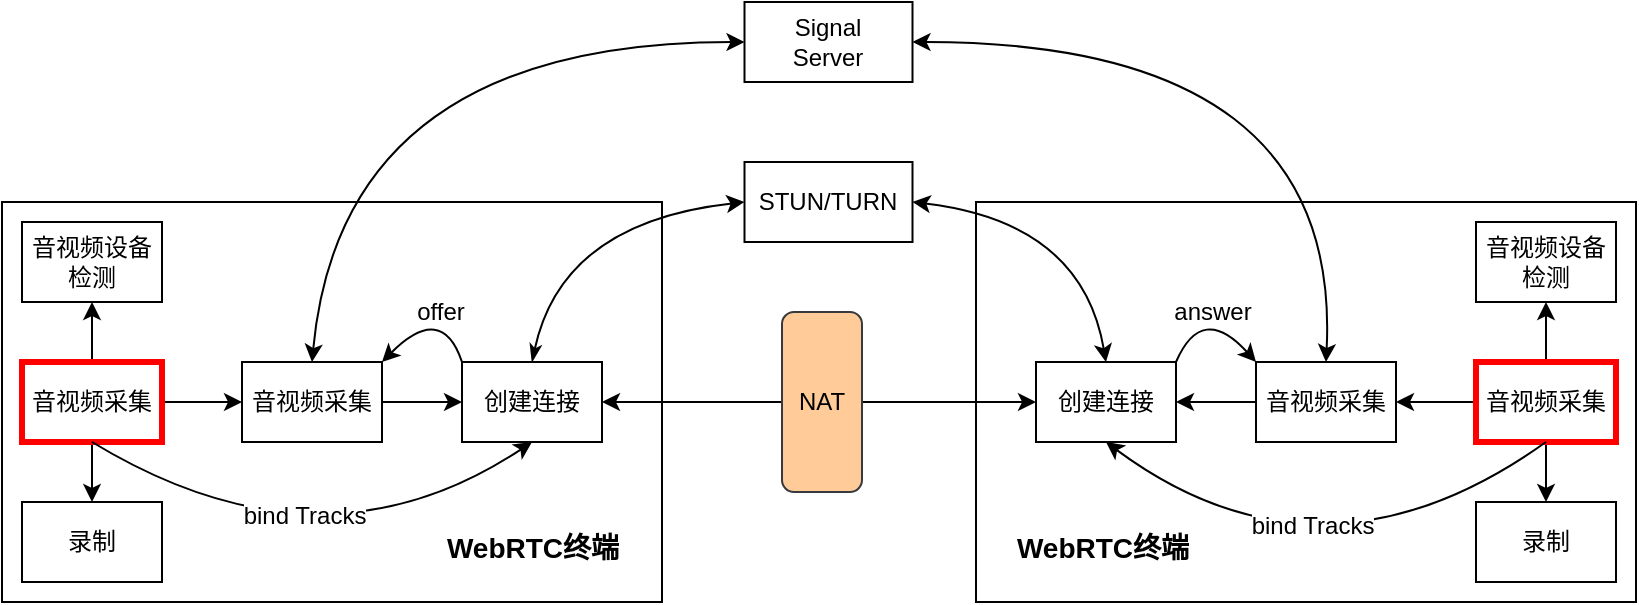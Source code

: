 <mxfile version="22.0.4" type="github">
  <diagram name="1vs1音视频通话流程" id="CEUbCkrz-AgT4HGh3NTy">
    <mxGraphModel dx="552" dy="737" grid="1" gridSize="10" guides="1" tooltips="1" connect="1" arrows="1" fold="1" page="1" pageScale="1" pageWidth="827" pageHeight="1169" math="0" shadow="0">
      <root>
        <mxCell id="0" />
        <mxCell id="1" parent="0" />
        <mxCell id="JSMFhTpgARK4AJPHhYGe-15" value="" style="rounded=0;whiteSpace=wrap;html=1;" vertex="1" parent="1">
          <mxGeometry x="527" y="280" width="330" height="200" as="geometry" />
        </mxCell>
        <mxCell id="JSMFhTpgARK4AJPHhYGe-1" value="" style="rounded=0;whiteSpace=wrap;html=1;" vertex="1" parent="1">
          <mxGeometry x="40" y="280" width="330" height="200" as="geometry" />
        </mxCell>
        <mxCell id="JSMFhTpgARK4AJPHhYGe-3" value="音视频设备&lt;br&gt;检测" style="rounded=0;whiteSpace=wrap;html=1;" vertex="1" parent="1">
          <mxGeometry x="50" y="290" width="70" height="40" as="geometry" />
        </mxCell>
        <mxCell id="JSMFhTpgARK4AJPHhYGe-22" style="edgeStyle=orthogonalEdgeStyle;rounded=0;orthogonalLoop=1;jettySize=auto;html=1;exitX=0.5;exitY=0;exitDx=0;exitDy=0;entryX=0.5;entryY=1;entryDx=0;entryDy=0;" edge="1" parent="1" source="JSMFhTpgARK4AJPHhYGe-4" target="JSMFhTpgARK4AJPHhYGe-3">
          <mxGeometry relative="1" as="geometry" />
        </mxCell>
        <mxCell id="JSMFhTpgARK4AJPHhYGe-23" style="edgeStyle=orthogonalEdgeStyle;rounded=0;orthogonalLoop=1;jettySize=auto;html=1;exitX=0.5;exitY=1;exitDx=0;exitDy=0;entryX=0.5;entryY=0;entryDx=0;entryDy=0;" edge="1" parent="1" source="JSMFhTpgARK4AJPHhYGe-4" target="JSMFhTpgARK4AJPHhYGe-5">
          <mxGeometry relative="1" as="geometry" />
        </mxCell>
        <mxCell id="JSMFhTpgARK4AJPHhYGe-24" style="edgeStyle=orthogonalEdgeStyle;rounded=0;orthogonalLoop=1;jettySize=auto;html=1;exitX=1;exitY=0.5;exitDx=0;exitDy=0;entryX=0;entryY=0.5;entryDx=0;entryDy=0;" edge="1" parent="1" source="JSMFhTpgARK4AJPHhYGe-4" target="JSMFhTpgARK4AJPHhYGe-6">
          <mxGeometry relative="1" as="geometry" />
        </mxCell>
        <mxCell id="JSMFhTpgARK4AJPHhYGe-4" value="音视频采集" style="rounded=0;whiteSpace=wrap;html=1;strokeWidth=3;strokeColor=#ff0000;" vertex="1" parent="1">
          <mxGeometry x="50" y="360" width="70" height="40" as="geometry" />
        </mxCell>
        <mxCell id="JSMFhTpgARK4AJPHhYGe-5" value="录制" style="rounded=0;whiteSpace=wrap;html=1;" vertex="1" parent="1">
          <mxGeometry x="50" y="430" width="70" height="40" as="geometry" />
        </mxCell>
        <mxCell id="JSMFhTpgARK4AJPHhYGe-25" style="edgeStyle=orthogonalEdgeStyle;rounded=0;orthogonalLoop=1;jettySize=auto;html=1;exitX=1;exitY=0.5;exitDx=0;exitDy=0;entryX=0;entryY=0.5;entryDx=0;entryDy=0;" edge="1" parent="1" source="JSMFhTpgARK4AJPHhYGe-6" target="JSMFhTpgARK4AJPHhYGe-7">
          <mxGeometry relative="1" as="geometry" />
        </mxCell>
        <mxCell id="JSMFhTpgARK4AJPHhYGe-6" value="音视频采集" style="rounded=0;whiteSpace=wrap;html=1;" vertex="1" parent="1">
          <mxGeometry x="160" y="360" width="70" height="40" as="geometry" />
        </mxCell>
        <mxCell id="JSMFhTpgARK4AJPHhYGe-7" value="创建连接" style="rounded=0;whiteSpace=wrap;html=1;" vertex="1" parent="1">
          <mxGeometry x="270" y="360" width="70" height="40" as="geometry" />
        </mxCell>
        <mxCell id="JSMFhTpgARK4AJPHhYGe-10" value="创建连接" style="rounded=0;whiteSpace=wrap;html=1;" vertex="1" parent="1">
          <mxGeometry x="557" y="360" width="70" height="40" as="geometry" />
        </mxCell>
        <mxCell id="JSMFhTpgARK4AJPHhYGe-29" style="edgeStyle=orthogonalEdgeStyle;rounded=0;orthogonalLoop=1;jettySize=auto;html=1;exitX=0;exitY=0.5;exitDx=0;exitDy=0;entryX=1;entryY=0.5;entryDx=0;entryDy=0;" edge="1" parent="1" source="JSMFhTpgARK4AJPHhYGe-11" target="JSMFhTpgARK4AJPHhYGe-10">
          <mxGeometry relative="1" as="geometry" />
        </mxCell>
        <mxCell id="JSMFhTpgARK4AJPHhYGe-11" value="音视频采集" style="rounded=0;whiteSpace=wrap;html=1;" vertex="1" parent="1">
          <mxGeometry x="667" y="360" width="70" height="40" as="geometry" />
        </mxCell>
        <mxCell id="JSMFhTpgARK4AJPHhYGe-12" value="音视频设备&lt;br&gt;检测" style="rounded=0;whiteSpace=wrap;html=1;" vertex="1" parent="1">
          <mxGeometry x="777" y="290" width="70" height="40" as="geometry" />
        </mxCell>
        <mxCell id="JSMFhTpgARK4AJPHhYGe-28" style="edgeStyle=orthogonalEdgeStyle;rounded=0;orthogonalLoop=1;jettySize=auto;html=1;exitX=0;exitY=0.5;exitDx=0;exitDy=0;entryX=1;entryY=0.5;entryDx=0;entryDy=0;" edge="1" parent="1" source="JSMFhTpgARK4AJPHhYGe-13" target="JSMFhTpgARK4AJPHhYGe-11">
          <mxGeometry relative="1" as="geometry" />
        </mxCell>
        <mxCell id="JSMFhTpgARK4AJPHhYGe-30" style="edgeStyle=orthogonalEdgeStyle;rounded=0;orthogonalLoop=1;jettySize=auto;html=1;exitX=0.5;exitY=0;exitDx=0;exitDy=0;entryX=0.5;entryY=1;entryDx=0;entryDy=0;" edge="1" parent="1" source="JSMFhTpgARK4AJPHhYGe-13" target="JSMFhTpgARK4AJPHhYGe-12">
          <mxGeometry relative="1" as="geometry" />
        </mxCell>
        <mxCell id="JSMFhTpgARK4AJPHhYGe-31" style="edgeStyle=orthogonalEdgeStyle;rounded=0;orthogonalLoop=1;jettySize=auto;html=1;exitX=0.5;exitY=1;exitDx=0;exitDy=0;entryX=0.5;entryY=0;entryDx=0;entryDy=0;" edge="1" parent="1" source="JSMFhTpgARK4AJPHhYGe-13" target="JSMFhTpgARK4AJPHhYGe-14">
          <mxGeometry relative="1" as="geometry" />
        </mxCell>
        <mxCell id="JSMFhTpgARK4AJPHhYGe-13" value="音视频采集" style="rounded=0;whiteSpace=wrap;html=1;strokeWidth=3;strokeColor=#ff0000;" vertex="1" parent="1">
          <mxGeometry x="777" y="360" width="70" height="40" as="geometry" />
        </mxCell>
        <mxCell id="JSMFhTpgARK4AJPHhYGe-14" value="录制" style="rounded=0;whiteSpace=wrap;html=1;" vertex="1" parent="1">
          <mxGeometry x="777" y="430" width="70" height="40" as="geometry" />
        </mxCell>
        <mxCell id="JSMFhTpgARK4AJPHhYGe-40" style="edgeStyle=orthogonalEdgeStyle;rounded=0;orthogonalLoop=1;jettySize=auto;html=1;exitX=0;exitY=0.5;exitDx=0;exitDy=0;entryX=1;entryY=0.5;entryDx=0;entryDy=0;" edge="1" parent="1" source="JSMFhTpgARK4AJPHhYGe-16" target="JSMFhTpgARK4AJPHhYGe-7">
          <mxGeometry relative="1" as="geometry" />
        </mxCell>
        <mxCell id="JSMFhTpgARK4AJPHhYGe-41" style="edgeStyle=orthogonalEdgeStyle;rounded=0;orthogonalLoop=1;jettySize=auto;html=1;exitX=1;exitY=0.5;exitDx=0;exitDy=0;entryX=0;entryY=0.5;entryDx=0;entryDy=0;" edge="1" parent="1" source="JSMFhTpgARK4AJPHhYGe-16" target="JSMFhTpgARK4AJPHhYGe-10">
          <mxGeometry relative="1" as="geometry" />
        </mxCell>
        <mxCell id="JSMFhTpgARK4AJPHhYGe-16" value="NAT" style="rounded=1;whiteSpace=wrap;html=1;fillColor=#ffcc99;strokeColor=#36393d;" vertex="1" parent="1">
          <mxGeometry x="430" y="335" width="40" height="90" as="geometry" />
        </mxCell>
        <mxCell id="JSMFhTpgARK4AJPHhYGe-26" value="Signal&lt;br&gt;Server" style="rounded=0;whiteSpace=wrap;html=1;" vertex="1" parent="1">
          <mxGeometry x="411.25" y="180" width="84" height="40" as="geometry" />
        </mxCell>
        <mxCell id="JSMFhTpgARK4AJPHhYGe-27" value="STUN/TURN" style="rounded=0;whiteSpace=wrap;html=1;" vertex="1" parent="1">
          <mxGeometry x="411.25" y="260" width="84" height="40" as="geometry" />
        </mxCell>
        <mxCell id="JSMFhTpgARK4AJPHhYGe-33" value="" style="curved=1;endArrow=classic;html=1;rounded=0;entryX=0.5;entryY=1;entryDx=0;entryDy=0;exitX=0.5;exitY=1;exitDx=0;exitDy=0;" edge="1" parent="1" source="JSMFhTpgARK4AJPHhYGe-4" target="JSMFhTpgARK4AJPHhYGe-7">
          <mxGeometry width="50" height="50" relative="1" as="geometry">
            <mxPoint x="170" y="470" as="sourcePoint" />
            <mxPoint x="220" y="420" as="targetPoint" />
            <Array as="points">
              <mxPoint x="200" y="470" />
            </Array>
          </mxGeometry>
        </mxCell>
        <mxCell id="JSMFhTpgARK4AJPHhYGe-38" value="&lt;font style=&quot;font-size: 12px;&quot;&gt;bind Tracks&lt;/font&gt;" style="edgeLabel;html=1;align=center;verticalAlign=middle;resizable=0;points=[];" vertex="1" connectable="0" parent="JSMFhTpgARK4AJPHhYGe-33">
          <mxGeometry x="-0.161" y="24" relative="1" as="geometry">
            <mxPoint as="offset" />
          </mxGeometry>
        </mxCell>
        <mxCell id="JSMFhTpgARK4AJPHhYGe-36" value="" style="curved=1;endArrow=classic;html=1;rounded=0;exitX=0;exitY=0;exitDx=0;exitDy=0;entryX=1;entryY=0;entryDx=0;entryDy=0;" edge="1" parent="1" source="JSMFhTpgARK4AJPHhYGe-7" target="JSMFhTpgARK4AJPHhYGe-6">
          <mxGeometry width="50" height="50" relative="1" as="geometry">
            <mxPoint x="230" y="350" as="sourcePoint" />
            <mxPoint x="280" y="300" as="targetPoint" />
            <Array as="points">
              <mxPoint x="260" y="330" />
            </Array>
          </mxGeometry>
        </mxCell>
        <mxCell id="JSMFhTpgARK4AJPHhYGe-39" value="&lt;font style=&quot;font-size: 12px;&quot;&gt;offer&lt;/font&gt;" style="edgeLabel;html=1;align=center;verticalAlign=middle;resizable=0;points=[];" vertex="1" connectable="0" parent="JSMFhTpgARK4AJPHhYGe-36">
          <mxGeometry x="-0.535" y="6" relative="1" as="geometry">
            <mxPoint y="-11" as="offset" />
          </mxGeometry>
        </mxCell>
        <mxCell id="JSMFhTpgARK4AJPHhYGe-37" value="" style="curved=1;endArrow=classic;html=1;rounded=0;exitX=0.5;exitY=0;exitDx=0;exitDy=0;entryX=0;entryY=0.5;entryDx=0;entryDy=0;startArrow=classic;startFill=1;" edge="1" parent="1" source="JSMFhTpgARK4AJPHhYGe-6" target="JSMFhTpgARK4AJPHhYGe-26">
          <mxGeometry width="50" height="50" relative="1" as="geometry">
            <mxPoint x="200" y="230" as="sourcePoint" />
            <mxPoint x="250" y="180" as="targetPoint" />
            <Array as="points">
              <mxPoint x="210" y="200" />
            </Array>
          </mxGeometry>
        </mxCell>
        <mxCell id="JSMFhTpgARK4AJPHhYGe-42" value="" style="curved=1;endArrow=classic;html=1;rounded=0;entryX=0;entryY=0.5;entryDx=0;entryDy=0;exitX=0.5;exitY=0;exitDx=0;exitDy=0;startArrow=classicThin;startFill=1;" edge="1" parent="1" source="JSMFhTpgARK4AJPHhYGe-7" target="JSMFhTpgARK4AJPHhYGe-27">
          <mxGeometry width="50" height="50" relative="1" as="geometry">
            <mxPoint x="420" y="380" as="sourcePoint" />
            <mxPoint x="470" y="330" as="targetPoint" />
            <Array as="points">
              <mxPoint x="320" y="290" />
            </Array>
          </mxGeometry>
        </mxCell>
        <mxCell id="JSMFhTpgARK4AJPHhYGe-43" value="" style="curved=1;endArrow=classic;html=1;rounded=0;entryX=0.5;entryY=1;entryDx=0;entryDy=0;exitX=0.5;exitY=1;exitDx=0;exitDy=0;" edge="1" parent="1" source="JSMFhTpgARK4AJPHhYGe-13" target="JSMFhTpgARK4AJPHhYGe-10">
          <mxGeometry width="50" height="50" relative="1" as="geometry">
            <mxPoint x="540" y="380" as="sourcePoint" />
            <mxPoint x="590" y="330" as="targetPoint" />
            <Array as="points">
              <mxPoint x="700" y="480" />
            </Array>
          </mxGeometry>
        </mxCell>
        <mxCell id="JSMFhTpgARK4AJPHhYGe-44" value="&lt;font style=&quot;font-size: 12px;&quot;&gt;bind Tracks&lt;/font&gt;" style="edgeLabel;html=1;align=center;verticalAlign=middle;resizable=0;points=[];" vertex="1" connectable="0" parent="JSMFhTpgARK4AJPHhYGe-43">
          <mxGeometry x="0.208" y="-28" relative="1" as="geometry">
            <mxPoint as="offset" />
          </mxGeometry>
        </mxCell>
        <mxCell id="JSMFhTpgARK4AJPHhYGe-49" value="" style="curved=1;endArrow=classic;html=1;rounded=0;startArrow=classic;startFill=1;exitX=0.5;exitY=0;exitDx=0;exitDy=0;entryX=1;entryY=0.5;entryDx=0;entryDy=0;" edge="1" parent="1" source="JSMFhTpgARK4AJPHhYGe-10" target="JSMFhTpgARK4AJPHhYGe-27">
          <mxGeometry width="50" height="50" relative="1" as="geometry">
            <mxPoint x="480" y="330" as="sourcePoint" />
            <mxPoint x="530" y="280" as="targetPoint" />
            <Array as="points">
              <mxPoint x="580" y="290" />
            </Array>
          </mxGeometry>
        </mxCell>
        <mxCell id="JSMFhTpgARK4AJPHhYGe-50" value="" style="curved=1;endArrow=classic;html=1;rounded=0;startArrow=classic;startFill=1;entryX=1;entryY=0.5;entryDx=0;entryDy=0;exitX=0.5;exitY=0;exitDx=0;exitDy=0;" edge="1" parent="1" source="JSMFhTpgARK4AJPHhYGe-11" target="JSMFhTpgARK4AJPHhYGe-26">
          <mxGeometry width="50" height="50" relative="1" as="geometry">
            <mxPoint x="480" y="330" as="sourcePoint" />
            <mxPoint x="530" y="280" as="targetPoint" />
            <Array as="points">
              <mxPoint x="710" y="200" />
            </Array>
          </mxGeometry>
        </mxCell>
        <mxCell id="JSMFhTpgARK4AJPHhYGe-51" value="" style="curved=1;endArrow=classic;html=1;rounded=0;exitX=1;exitY=0;exitDx=0;exitDy=0;entryX=0;entryY=0;entryDx=0;entryDy=0;" edge="1" parent="1" source="JSMFhTpgARK4AJPHhYGe-10" target="JSMFhTpgARK4AJPHhYGe-11">
          <mxGeometry width="50" height="50" relative="1" as="geometry">
            <mxPoint x="480" y="330" as="sourcePoint" />
            <mxPoint x="530" y="280" as="targetPoint" />
            <Array as="points">
              <mxPoint x="640" y="330" />
            </Array>
          </mxGeometry>
        </mxCell>
        <mxCell id="JSMFhTpgARK4AJPHhYGe-52" value="&lt;font style=&quot;font-size: 12px;&quot;&gt;answer&lt;/font&gt;" style="edgeLabel;html=1;align=center;verticalAlign=middle;resizable=0;points=[];" vertex="1" connectable="0" parent="JSMFhTpgARK4AJPHhYGe-51">
          <mxGeometry x="0.321" y="-8" relative="1" as="geometry">
            <mxPoint y="-12" as="offset" />
          </mxGeometry>
        </mxCell>
        <mxCell id="JSMFhTpgARK4AJPHhYGe-53" value="&lt;font style=&quot;font-size: 14px;&quot;&gt;WebRTC终端&lt;/font&gt;" style="text;strokeColor=none;fillColor=none;html=1;fontSize=24;fontStyle=1;verticalAlign=middle;align=center;" vertex="1" parent="1">
          <mxGeometry x="255" y="430" width="100" height="40" as="geometry" />
        </mxCell>
        <mxCell id="JSMFhTpgARK4AJPHhYGe-54" value="&lt;font style=&quot;font-size: 14px;&quot;&gt;WebRTC终端&lt;/font&gt;" style="text;strokeColor=none;fillColor=none;html=1;fontSize=24;fontStyle=1;verticalAlign=middle;align=center;" vertex="1" parent="1">
          <mxGeometry x="540" y="430" width="100" height="40" as="geometry" />
        </mxCell>
      </root>
    </mxGraphModel>
  </diagram>
</mxfile>
